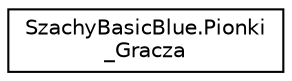 digraph "Graficzna hierarchia klas"
{
  edge [fontname="Helvetica",fontsize="10",labelfontname="Helvetica",labelfontsize="10"];
  node [fontname="Helvetica",fontsize="10",shape=record];
  rankdir="LR";
  Node1 [label="SzachyBasicBlue.Pionki\l_Gracza",height=0.2,width=0.4,color="black", fillcolor="white", style="filled",URL="$class_szachy_basic_blue_1_1_pionki___gracza.html"];
}
